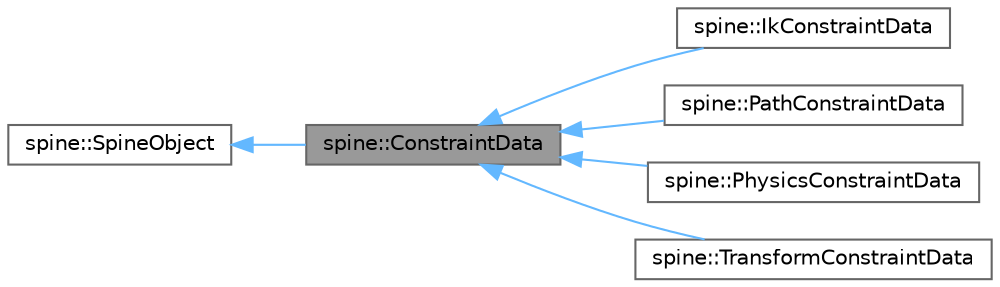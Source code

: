 digraph "spine::ConstraintData"
{
 // LATEX_PDF_SIZE
  bgcolor="transparent";
  edge [fontname=Helvetica,fontsize=10,labelfontname=Helvetica,labelfontsize=10];
  node [fontname=Helvetica,fontsize=10,shape=box,height=0.2,width=0.4];
  rankdir="LR";
  Node1 [id="Node000001",label="spine::ConstraintData",height=0.2,width=0.4,color="gray40", fillcolor="grey60", style="filled", fontcolor="black",tooltip="The interface for all constraints."];
  Node2 -> Node1 [id="edge1_Node000001_Node000002",dir="back",color="steelblue1",style="solid",tooltip=" "];
  Node2 [id="Node000002",label="spine::SpineObject",height=0.2,width=0.4,color="gray40", fillcolor="white", style="filled",URL="$classspine_1_1_spine_object.html",tooltip=" "];
  Node1 -> Node3 [id="edge2_Node000001_Node000003",dir="back",color="steelblue1",style="solid",tooltip=" "];
  Node3 [id="Node000003",label="spine::IkConstraintData",height=0.2,width=0.4,color="gray40", fillcolor="white", style="filled",URL="$classspine_1_1_ik_constraint_data.html",tooltip=" "];
  Node1 -> Node4 [id="edge3_Node000001_Node000004",dir="back",color="steelblue1",style="solid",tooltip=" "];
  Node4 [id="Node000004",label="spine::PathConstraintData",height=0.2,width=0.4,color="gray40", fillcolor="white", style="filled",URL="$classspine_1_1_path_constraint_data.html",tooltip=" "];
  Node1 -> Node5 [id="edge4_Node000001_Node000005",dir="back",color="steelblue1",style="solid",tooltip=" "];
  Node5 [id="Node000005",label="spine::PhysicsConstraintData",height=0.2,width=0.4,color="gray40", fillcolor="white", style="filled",URL="$classspine_1_1_physics_constraint_data.html",tooltip=" "];
  Node1 -> Node6 [id="edge5_Node000001_Node000006",dir="back",color="steelblue1",style="solid",tooltip=" "];
  Node6 [id="Node000006",label="spine::TransformConstraintData",height=0.2,width=0.4,color="gray40", fillcolor="white", style="filled",URL="$classspine_1_1_transform_constraint_data.html",tooltip=" "];
}
